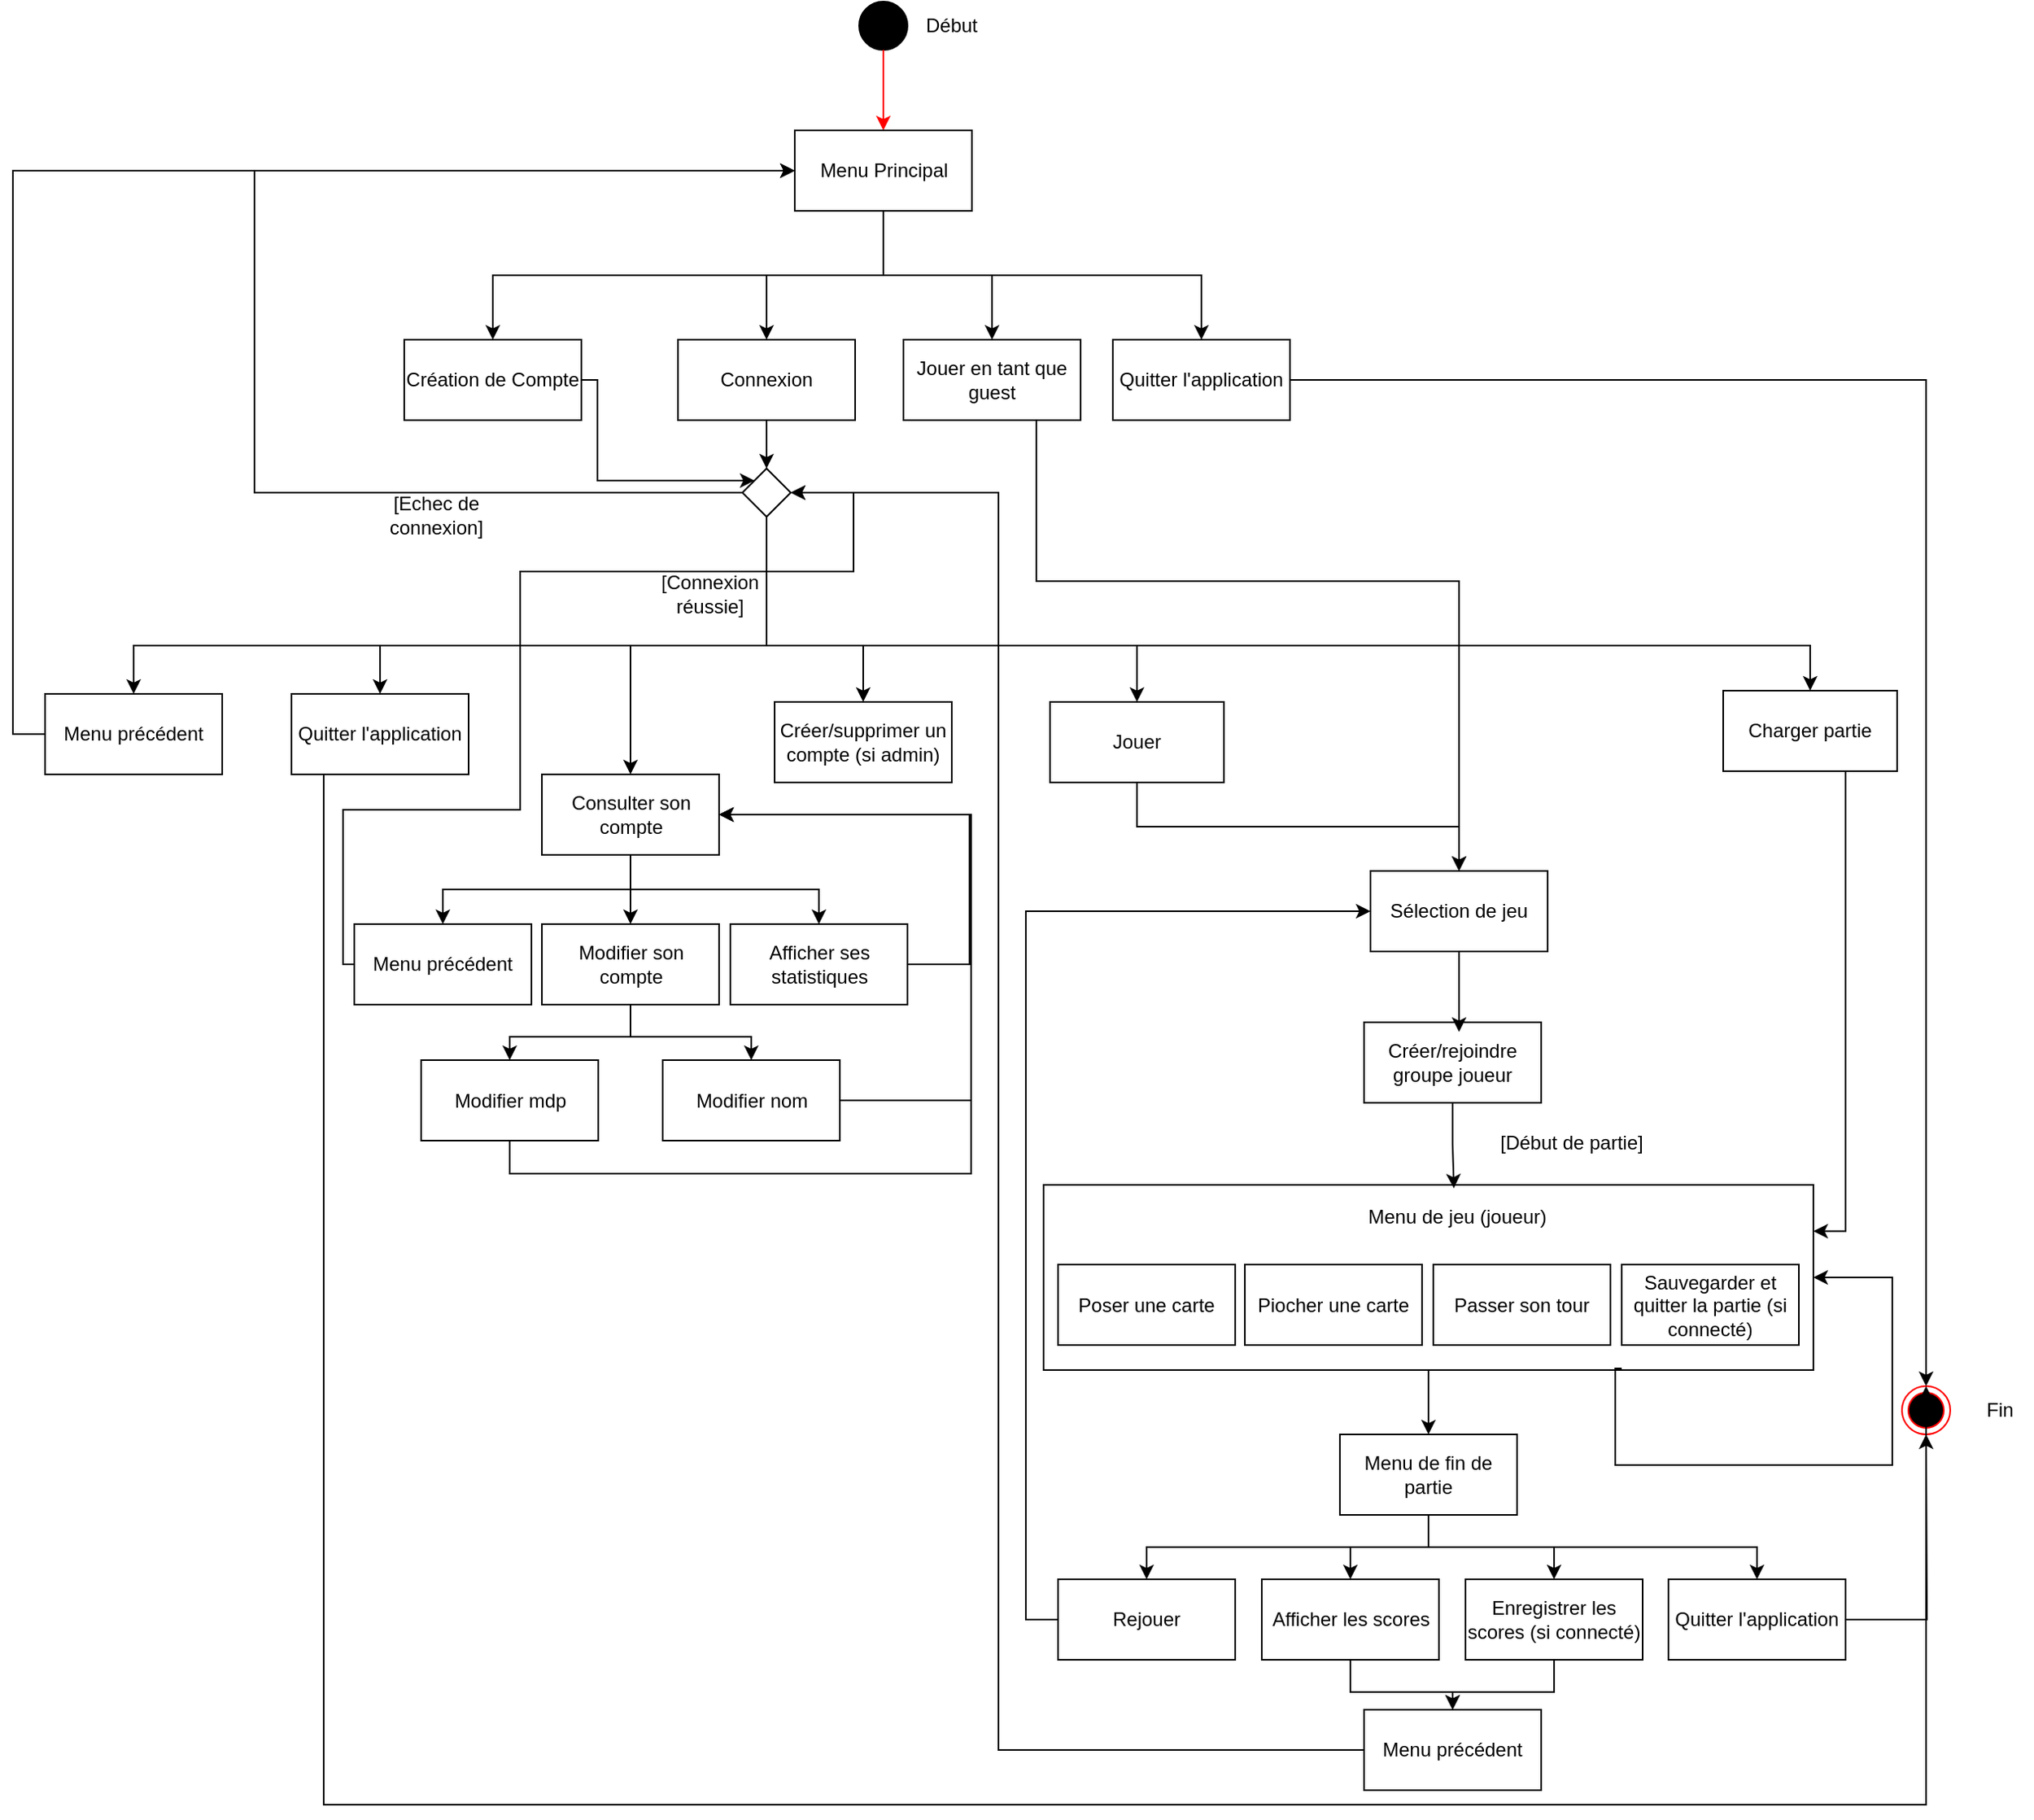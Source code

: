 <mxfile version="13.7.8" type="gitlab">
  <diagram id="SmJTf4wW6SdyIuIH7xTj" name="Page-1">
    <mxGraphModel dx="868" dy="482" grid="0" gridSize="10" guides="1" tooltips="1" connect="1" arrows="0" fold="1" page="1" pageScale="1" pageWidth="1654" pageHeight="1169" background="#ffffff" math="0" shadow="0" extFonts="Permanent Marker^https://fonts.googleapis.com/css?family=Permanent+Marker">
      <root>
        <mxCell id="0" />
        <mxCell id="1" parent="0" />
        <mxCell id="DSqrJrKo2LTEbvPPCf58-80" value="" style="rounded=0;whiteSpace=wrap;html=1;fillColor=none;" parent="1" vertex="1">
          <mxGeometry x="854" y="766" width="478" height="115" as="geometry" />
        </mxCell>
        <mxCell id="DSqrJrKo2LTEbvPPCf58-81" value="" style="ellipse;html=1;shape=endState;fillColor=#000000;strokeColor=#ff0000;" parent="1" vertex="1">
          <mxGeometry x="1387" y="891" width="30" height="30" as="geometry" />
        </mxCell>
        <mxCell id="DSqrJrKo2LTEbvPPCf58-82" value="Début" style="text;html=1;strokeColor=none;fillColor=none;align=center;verticalAlign=middle;whiteSpace=wrap;rounded=0;" parent="1" vertex="1">
          <mxGeometry x="777" y="36" width="40" height="20" as="geometry" />
        </mxCell>
        <mxCell id="DSqrJrKo2LTEbvPPCf58-83" value="" style="ellipse;whiteSpace=wrap;html=1;aspect=fixed;fillColor=#000000;" parent="1" vertex="1">
          <mxGeometry x="739.5" y="31" width="30" height="30" as="geometry" />
        </mxCell>
        <mxCell id="DSqrJrKo2LTEbvPPCf58-84" value="" style="endArrow=classic;html=1;exitX=0.5;exitY=1;exitDx=0;exitDy=0;strokeColor=#FF0000;" parent="1" source="DSqrJrKo2LTEbvPPCf58-83" edge="1">
          <mxGeometry width="50" height="50" relative="1" as="geometry">
            <mxPoint x="784.5" y="311" as="sourcePoint" />
            <mxPoint x="754.5" y="111" as="targetPoint" />
          </mxGeometry>
        </mxCell>
        <mxCell id="DSqrJrKo2LTEbvPPCf58-85" style="edgeStyle=orthogonalEdgeStyle;rounded=0;orthogonalLoop=1;jettySize=auto;html=1;exitX=0.5;exitY=1;exitDx=0;exitDy=0;entryX=0.5;entryY=0;entryDx=0;entryDy=0;strokeColor=#000000;" parent="1" source="DSqrJrKo2LTEbvPPCf58-89" target="DSqrJrKo2LTEbvPPCf58-106" edge="1">
          <mxGeometry relative="1" as="geometry" />
        </mxCell>
        <mxCell id="DSqrJrKo2LTEbvPPCf58-86" style="edgeStyle=orthogonalEdgeStyle;rounded=0;orthogonalLoop=1;jettySize=auto;html=1;exitX=0.5;exitY=1;exitDx=0;exitDy=0;strokeColor=#000000;" parent="1" source="DSqrJrKo2LTEbvPPCf58-89" target="DSqrJrKo2LTEbvPPCf58-94" edge="1">
          <mxGeometry relative="1" as="geometry" />
        </mxCell>
        <mxCell id="DSqrJrKo2LTEbvPPCf58-87" style="edgeStyle=orthogonalEdgeStyle;rounded=0;orthogonalLoop=1;jettySize=auto;html=1;exitX=0.5;exitY=1;exitDx=0;exitDy=0;entryX=0.5;entryY=0;entryDx=0;entryDy=0;strokeColor=#000000;" parent="1" source="DSqrJrKo2LTEbvPPCf58-89" target="DSqrJrKo2LTEbvPPCf58-92" edge="1">
          <mxGeometry relative="1" as="geometry" />
        </mxCell>
        <mxCell id="DSqrJrKo2LTEbvPPCf58-88" style="edgeStyle=orthogonalEdgeStyle;rounded=0;orthogonalLoop=1;jettySize=auto;html=1;exitX=0.5;exitY=1;exitDx=0;exitDy=0;entryX=0.5;entryY=0;entryDx=0;entryDy=0;strokeColor=#000000;" parent="1" source="DSqrJrKo2LTEbvPPCf58-89" target="DSqrJrKo2LTEbvPPCf58-91" edge="1">
          <mxGeometry relative="1" as="geometry" />
        </mxCell>
        <mxCell id="DSqrJrKo2LTEbvPPCf58-89" value="Menu Principal" style="rounded=0;whiteSpace=wrap;html=1;fillColor=none;" parent="1" vertex="1">
          <mxGeometry x="699.5" y="111" width="110" height="50" as="geometry" />
        </mxCell>
        <mxCell id="DSqrJrKo2LTEbvPPCf58-90" style="edgeStyle=orthogonalEdgeStyle;rounded=0;orthogonalLoop=1;jettySize=auto;html=1;exitX=1;exitY=0.5;exitDx=0;exitDy=0;entryX=0;entryY=0;entryDx=0;entryDy=0;strokeColor=#000000;" parent="1" source="DSqrJrKo2LTEbvPPCf58-91" target="DSqrJrKo2LTEbvPPCf58-128" edge="1">
          <mxGeometry relative="1" as="geometry">
            <Array as="points">
              <mxPoint x="577" y="266" />
              <mxPoint x="577" y="329" />
            </Array>
            <mxPoint x="673.161" y="324.661" as="targetPoint" />
          </mxGeometry>
        </mxCell>
        <mxCell id="DSqrJrKo2LTEbvPPCf58-91" value="Création de Compte" style="rounded=0;whiteSpace=wrap;html=1;fillColor=none;" parent="1" vertex="1">
          <mxGeometry x="457" y="241" width="110" height="50" as="geometry" />
        </mxCell>
        <mxCell id="DSqrJrKo2LTEbvPPCf58-92" value="Connexion" style="rounded=0;whiteSpace=wrap;html=1;fillColor=none;" parent="1" vertex="1">
          <mxGeometry x="627" y="241" width="110" height="50" as="geometry" />
        </mxCell>
        <mxCell id="DSqrJrKo2LTEbvPPCf58-93" style="edgeStyle=orthogonalEdgeStyle;rounded=0;orthogonalLoop=1;jettySize=auto;html=1;exitX=0.75;exitY=1;exitDx=0;exitDy=0;entryX=0.5;entryY=0;entryDx=0;entryDy=0;" parent="1" source="DSqrJrKo2LTEbvPPCf58-94" target="DSqrJrKo2LTEbvPPCf58-96" edge="1">
          <mxGeometry relative="1" as="geometry">
            <Array as="points">
              <mxPoint x="850" y="391" />
              <mxPoint x="1112" y="391" />
            </Array>
          </mxGeometry>
        </mxCell>
        <mxCell id="DSqrJrKo2LTEbvPPCf58-94" value="Jouer en tant que guest" style="rounded=0;whiteSpace=wrap;html=1;fillColor=none;" parent="1" vertex="1">
          <mxGeometry x="767" y="241" width="110" height="50" as="geometry" />
        </mxCell>
        <mxCell id="DSqrJrKo2LTEbvPPCf58-95" style="edgeStyle=orthogonalEdgeStyle;rounded=0;orthogonalLoop=1;jettySize=auto;html=1;exitX=0.5;exitY=1;exitDx=0;exitDy=0;entryX=0.5;entryY=0;entryDx=0;entryDy=0;strokeColor=#000000;" parent="1" source="DSqrJrKo2LTEbvPPCf58-96" edge="1">
          <mxGeometry relative="1" as="geometry">
            <mxPoint x="1112" y="671" as="targetPoint" />
          </mxGeometry>
        </mxCell>
        <mxCell id="DSqrJrKo2LTEbvPPCf58-96" value="Sélection de jeu" style="rounded=0;whiteSpace=wrap;html=1;fillColor=none;" parent="1" vertex="1">
          <mxGeometry x="1057" y="571" width="110" height="50" as="geometry" />
        </mxCell>
        <mxCell id="DSqrJrKo2LTEbvPPCf58-97" value="" style="endArrow=classic;html=1;exitX=0.5;exitY=1;exitDx=0;exitDy=0;entryX=0.5;entryY=0;entryDx=0;entryDy=0;" parent="1" source="DSqrJrKo2LTEbvPPCf58-92" edge="1">
          <mxGeometry width="50" height="50" relative="1" as="geometry">
            <mxPoint x="832" y="301" as="sourcePoint" />
            <mxPoint x="682" y="321" as="targetPoint" />
          </mxGeometry>
        </mxCell>
        <mxCell id="DSqrJrKo2LTEbvPPCf58-98" value="[Connexion réussie]" style="text;html=1;strokeColor=none;fillColor=none;align=center;verticalAlign=middle;whiteSpace=wrap;rounded=0;" parent="1" vertex="1">
          <mxGeometry x="627" y="389" width="40" height="20" as="geometry" />
        </mxCell>
        <mxCell id="DSqrJrKo2LTEbvPPCf58-99" value="[Echec de connexion]" style="text;html=1;strokeColor=none;fillColor=none;align=center;verticalAlign=middle;whiteSpace=wrap;rounded=0;" parent="1" vertex="1">
          <mxGeometry x="457" y="340" width="40" height="20" as="geometry" />
        </mxCell>
        <mxCell id="DSqrJrKo2LTEbvPPCf58-100" value="Poser une carte" style="rounded=0;whiteSpace=wrap;html=1;fillColor=none;" parent="1" vertex="1">
          <mxGeometry x="863" y="815.5" width="110" height="50" as="geometry" />
        </mxCell>
        <mxCell id="DSqrJrKo2LTEbvPPCf58-101" value="Piocher une carte" style="rounded=0;whiteSpace=wrap;html=1;fillColor=none;" parent="1" vertex="1">
          <mxGeometry x="979" y="815.5" width="110" height="50" as="geometry" />
        </mxCell>
        <mxCell id="DSqrJrKo2LTEbvPPCf58-102" value="Passer son tour" style="rounded=0;whiteSpace=wrap;html=1;fillColor=none;" parent="1" vertex="1">
          <mxGeometry x="1096" y="815.5" width="110" height="50" as="geometry" />
        </mxCell>
        <mxCell id="DSqrJrKo2LTEbvPPCf58-103" style="edgeStyle=orthogonalEdgeStyle;rounded=0;orthogonalLoop=1;jettySize=auto;html=1;exitX=0.5;exitY=1;exitDx=0;exitDy=0;" parent="1" source="DSqrJrKo2LTEbvPPCf58-80" target="DSqrJrKo2LTEbvPPCf58-111" edge="1">
          <mxGeometry relative="1" as="geometry" />
        </mxCell>
        <mxCell id="DSqrJrKo2LTEbvPPCf58-104" value="Menu de jeu (joueur)" style="text;html=1;strokeColor=none;fillColor=none;align=center;verticalAlign=middle;whiteSpace=wrap;rounded=0;" parent="1" vertex="1">
          <mxGeometry x="1051" y="775.5" width="120" height="20" as="geometry" />
        </mxCell>
        <mxCell id="DSqrJrKo2LTEbvPPCf58-105" style="edgeStyle=orthogonalEdgeStyle;rounded=0;orthogonalLoop=1;jettySize=auto;html=1;exitX=1;exitY=0.5;exitDx=0;exitDy=0;entryX=0.5;entryY=0;entryDx=0;entryDy=0;strokeColor=#000000;" parent="1" source="DSqrJrKo2LTEbvPPCf58-106" target="DSqrJrKo2LTEbvPPCf58-81" edge="1">
          <mxGeometry relative="1" as="geometry">
            <mxPoint x="1052" y="781" as="targetPoint" />
          </mxGeometry>
        </mxCell>
        <mxCell id="DSqrJrKo2LTEbvPPCf58-106" value="Quitter l&#39;application" style="rounded=0;whiteSpace=wrap;html=1;fillColor=none;" parent="1" vertex="1">
          <mxGeometry x="897" y="241" width="110" height="50" as="geometry" />
        </mxCell>
        <mxCell id="DSqrJrKo2LTEbvPPCf58-107" value="[Début de partie]" style="text;html=1;strokeColor=none;fillColor=none;align=center;verticalAlign=middle;whiteSpace=wrap;rounded=0;" parent="1" vertex="1">
          <mxGeometry x="1127" y="730" width="110" height="20" as="geometry" />
        </mxCell>
        <mxCell id="DSqrJrKo2LTEbvPPCf58-108" style="edgeStyle=orthogonalEdgeStyle;rounded=0;orthogonalLoop=1;jettySize=auto;html=1;exitX=0.5;exitY=1;exitDx=0;exitDy=0;entryX=0.5;entryY=0;entryDx=0;entryDy=0;strokeColor=#000000;" parent="1" source="DSqrJrKo2LTEbvPPCf58-111" target="DSqrJrKo2LTEbvPPCf58-113" edge="1">
          <mxGeometry relative="1" as="geometry" />
        </mxCell>
        <mxCell id="DSqrJrKo2LTEbvPPCf58-109" style="edgeStyle=orthogonalEdgeStyle;rounded=0;orthogonalLoop=1;jettySize=auto;html=1;exitX=0.5;exitY=1;exitDx=0;exitDy=0;strokeColor=#000000;" parent="1" source="DSqrJrKo2LTEbvPPCf58-111" target="DSqrJrKo2LTEbvPPCf58-115" edge="1">
          <mxGeometry relative="1" as="geometry" />
        </mxCell>
        <mxCell id="DSqrJrKo2LTEbvPPCf58-110" style="edgeStyle=orthogonalEdgeStyle;rounded=0;orthogonalLoop=1;jettySize=auto;html=1;exitX=0.5;exitY=1;exitDx=0;exitDy=0;entryX=0.5;entryY=0;entryDx=0;entryDy=0;strokeColor=#000000;" parent="1" source="DSqrJrKo2LTEbvPPCf58-111" target="DSqrJrKo2LTEbvPPCf58-117" edge="1">
          <mxGeometry relative="1" as="geometry" />
        </mxCell>
        <mxCell id="gJtNhgTwyLmyrsYZL26h-1" style="edgeStyle=orthogonalEdgeStyle;rounded=0;orthogonalLoop=1;jettySize=auto;html=1;exitX=0.5;exitY=1;exitDx=0;exitDy=0;" edge="1" parent="1" source="DSqrJrKo2LTEbvPPCf58-111" target="DSqrJrKo2LTEbvPPCf58-119">
          <mxGeometry relative="1" as="geometry" />
        </mxCell>
        <mxCell id="DSqrJrKo2LTEbvPPCf58-111" value="Menu de fin de partie" style="rounded=0;whiteSpace=wrap;html=1;fillColor=none;" parent="1" vertex="1">
          <mxGeometry x="1038" y="921" width="110" height="50" as="geometry" />
        </mxCell>
        <mxCell id="DSqrJrKo2LTEbvPPCf58-112" style="edgeStyle=orthogonalEdgeStyle;rounded=0;orthogonalLoop=1;jettySize=auto;html=1;exitX=0.5;exitY=1;exitDx=0;exitDy=0;entryX=0.5;entryY=0;entryDx=0;entryDy=0;" parent="1" source="DSqrJrKo2LTEbvPPCf58-113" target="DSqrJrKo2LTEbvPPCf58-152" edge="1">
          <mxGeometry relative="1" as="geometry" />
        </mxCell>
        <mxCell id="DSqrJrKo2LTEbvPPCf58-113" value="Afficher les scores" style="rounded=0;whiteSpace=wrap;html=1;fillColor=none;" parent="1" vertex="1">
          <mxGeometry x="989.5" y="1011" width="110" height="50" as="geometry" />
        </mxCell>
        <mxCell id="DSqrJrKo2LTEbvPPCf58-114" style="edgeStyle=orthogonalEdgeStyle;rounded=0;orthogonalLoop=1;jettySize=auto;html=1;exitX=0.5;exitY=1;exitDx=0;exitDy=0;entryX=0.5;entryY=0;entryDx=0;entryDy=0;" parent="1" source="DSqrJrKo2LTEbvPPCf58-115" target="DSqrJrKo2LTEbvPPCf58-152" edge="1">
          <mxGeometry relative="1" as="geometry" />
        </mxCell>
        <mxCell id="DSqrJrKo2LTEbvPPCf58-115" value="Enregistrer les scores (si connecté)" style="rounded=0;whiteSpace=wrap;html=1;fillColor=none;" parent="1" vertex="1">
          <mxGeometry x="1116" y="1011" width="110" height="50" as="geometry" />
        </mxCell>
        <mxCell id="DSqrJrKo2LTEbvPPCf58-116" style="edgeStyle=orthogonalEdgeStyle;rounded=0;orthogonalLoop=1;jettySize=auto;html=1;exitX=0;exitY=0.5;exitDx=0;exitDy=0;entryX=0;entryY=0.5;entryDx=0;entryDy=0;strokeColor=#000000;" parent="1" source="DSqrJrKo2LTEbvPPCf58-117" target="DSqrJrKo2LTEbvPPCf58-96" edge="1">
          <mxGeometry relative="1" as="geometry">
            <Array as="points">
              <mxPoint x="843" y="1036" />
              <mxPoint x="843" y="596" />
            </Array>
          </mxGeometry>
        </mxCell>
        <mxCell id="DSqrJrKo2LTEbvPPCf58-117" value="Rejouer" style="rounded=0;whiteSpace=wrap;html=1;fillColor=none;" parent="1" vertex="1">
          <mxGeometry x="863" y="1011" width="110" height="50" as="geometry" />
        </mxCell>
        <mxCell id="DSqrJrKo2LTEbvPPCf58-118" style="edgeStyle=orthogonalEdgeStyle;rounded=0;orthogonalLoop=1;jettySize=auto;html=1;exitX=1;exitY=0.5;exitDx=0;exitDy=0;entryX=0.5;entryY=1;entryDx=0;entryDy=0;strokeColor=#000000;" parent="1" source="DSqrJrKo2LTEbvPPCf58-119" edge="1">
          <mxGeometry relative="1" as="geometry">
            <mxPoint x="1402" y="921" as="targetPoint" />
          </mxGeometry>
        </mxCell>
        <mxCell id="DSqrJrKo2LTEbvPPCf58-119" value="Quitter l&#39;application" style="rounded=0;whiteSpace=wrap;html=1;fillColor=none;" parent="1" vertex="1">
          <mxGeometry x="1242" y="1011" width="110" height="50" as="geometry" />
        </mxCell>
        <mxCell id="DSqrJrKo2LTEbvPPCf58-120" value="Fin" style="text;html=1;strokeColor=none;fillColor=none;align=center;verticalAlign=middle;whiteSpace=wrap;rounded=0;" parent="1" vertex="1">
          <mxGeometry x="1428" y="896" width="40" height="20" as="geometry" />
        </mxCell>
        <mxCell id="DSqrJrKo2LTEbvPPCf58-121" style="edgeStyle=orthogonalEdgeStyle;rounded=0;orthogonalLoop=1;jettySize=auto;html=1;exitX=0.5;exitY=1;exitDx=0;exitDy=0;" parent="1" source="DSqrJrKo2LTEbvPPCf58-128" target="DSqrJrKo2LTEbvPPCf58-141" edge="1">
          <mxGeometry relative="1" as="geometry">
            <Array as="points">
              <mxPoint x="682" y="431" />
              <mxPoint x="442" y="431" />
            </Array>
          </mxGeometry>
        </mxCell>
        <mxCell id="DSqrJrKo2LTEbvPPCf58-122" style="edgeStyle=orthogonalEdgeStyle;rounded=0;orthogonalLoop=1;jettySize=auto;html=1;exitX=0.5;exitY=1;exitDx=0;exitDy=0;" parent="1" source="DSqrJrKo2LTEbvPPCf58-128" target="DSqrJrKo2LTEbvPPCf58-147" edge="1">
          <mxGeometry relative="1" as="geometry">
            <Array as="points">
              <mxPoint x="682" y="431" />
              <mxPoint x="289" y="431" />
            </Array>
          </mxGeometry>
        </mxCell>
        <mxCell id="DSqrJrKo2LTEbvPPCf58-123" style="edgeStyle=orthogonalEdgeStyle;rounded=0;orthogonalLoop=1;jettySize=auto;html=1;exitX=0.5;exitY=1;exitDx=0;exitDy=0;entryX=0.5;entryY=0;entryDx=0;entryDy=0;" parent="1" source="DSqrJrKo2LTEbvPPCf58-128" target="DSqrJrKo2LTEbvPPCf58-134" edge="1">
          <mxGeometry relative="1" as="geometry" />
        </mxCell>
        <mxCell id="DSqrJrKo2LTEbvPPCf58-124" style="edgeStyle=orthogonalEdgeStyle;rounded=0;orthogonalLoop=1;jettySize=auto;html=1;exitX=0.5;exitY=1;exitDx=0;exitDy=0;" parent="1" source="DSqrJrKo2LTEbvPPCf58-128" target="DSqrJrKo2LTEbvPPCf58-130" edge="1">
          <mxGeometry relative="1" as="geometry">
            <Array as="points">
              <mxPoint x="682" y="431" />
              <mxPoint x="912" y="431" />
            </Array>
          </mxGeometry>
        </mxCell>
        <mxCell id="DSqrJrKo2LTEbvPPCf58-125" style="edgeStyle=orthogonalEdgeStyle;rounded=0;orthogonalLoop=1;jettySize=auto;html=1;exitX=0;exitY=0.5;exitDx=0;exitDy=0;entryX=0;entryY=0.5;entryDx=0;entryDy=0;" parent="1" source="DSqrJrKo2LTEbvPPCf58-128" target="DSqrJrKo2LTEbvPPCf58-89" edge="1">
          <mxGeometry relative="1" as="geometry">
            <Array as="points">
              <mxPoint x="364" y="336" />
              <mxPoint x="364" y="136" />
            </Array>
          </mxGeometry>
        </mxCell>
        <mxCell id="DSqrJrKo2LTEbvPPCf58-126" style="edgeStyle=orthogonalEdgeStyle;rounded=0;orthogonalLoop=1;jettySize=auto;html=1;exitX=0.5;exitY=1;exitDx=0;exitDy=0;" parent="1" source="DSqrJrKo2LTEbvPPCf58-128" target="DSqrJrKo2LTEbvPPCf58-156" edge="1">
          <mxGeometry relative="1" as="geometry">
            <Array as="points">
              <mxPoint x="682" y="431" />
              <mxPoint x="1330" y="431" />
            </Array>
          </mxGeometry>
        </mxCell>
        <mxCell id="DSqrJrKo2LTEbvPPCf58-127" style="edgeStyle=orthogonalEdgeStyle;rounded=0;orthogonalLoop=1;jettySize=auto;html=1;exitX=0.5;exitY=1;exitDx=0;exitDy=0;" parent="1" source="DSqrJrKo2LTEbvPPCf58-128" target="DSqrJrKo2LTEbvPPCf58-158" edge="1">
          <mxGeometry relative="1" as="geometry">
            <Array as="points">
              <mxPoint x="682" y="431" />
              <mxPoint x="742" y="431" />
            </Array>
          </mxGeometry>
        </mxCell>
        <mxCell id="DSqrJrKo2LTEbvPPCf58-128" value="" style="rhombus;whiteSpace=wrap;html=1;" parent="1" vertex="1">
          <mxGeometry x="667" y="321" width="30" height="30" as="geometry" />
        </mxCell>
        <mxCell id="DSqrJrKo2LTEbvPPCf58-129" style="edgeStyle=orthogonalEdgeStyle;rounded=0;orthogonalLoop=1;jettySize=auto;html=1;exitX=0.5;exitY=1;exitDx=0;exitDy=0;entryX=0.5;entryY=0;entryDx=0;entryDy=0;" parent="1" source="DSqrJrKo2LTEbvPPCf58-130" target="DSqrJrKo2LTEbvPPCf58-96" edge="1">
          <mxGeometry relative="1" as="geometry" />
        </mxCell>
        <mxCell id="DSqrJrKo2LTEbvPPCf58-130" value="Jouer" style="rounded=0;whiteSpace=wrap;html=1;fillColor=none;" parent="1" vertex="1">
          <mxGeometry x="858" y="466" width="108" height="50" as="geometry" />
        </mxCell>
        <mxCell id="DSqrJrKo2LTEbvPPCf58-131" style="edgeStyle=orthogonalEdgeStyle;rounded=0;orthogonalLoop=1;jettySize=auto;html=1;exitX=0.5;exitY=1;exitDx=0;exitDy=0;entryX=0.5;entryY=0;entryDx=0;entryDy=0;" parent="1" source="DSqrJrKo2LTEbvPPCf58-134" target="DSqrJrKo2LTEbvPPCf58-137" edge="1">
          <mxGeometry relative="1" as="geometry" />
        </mxCell>
        <mxCell id="DSqrJrKo2LTEbvPPCf58-132" style="edgeStyle=orthogonalEdgeStyle;rounded=0;orthogonalLoop=1;jettySize=auto;html=1;exitX=0.5;exitY=1;exitDx=0;exitDy=0;entryX=0.5;entryY=0;entryDx=0;entryDy=0;" parent="1" source="DSqrJrKo2LTEbvPPCf58-134" target="DSqrJrKo2LTEbvPPCf58-139" edge="1">
          <mxGeometry relative="1" as="geometry" />
        </mxCell>
        <mxCell id="DSqrJrKo2LTEbvPPCf58-133" style="edgeStyle=orthogonalEdgeStyle;rounded=0;orthogonalLoop=1;jettySize=auto;html=1;exitX=0.5;exitY=1;exitDx=0;exitDy=0;" parent="1" source="DSqrJrKo2LTEbvPPCf58-134" target="DSqrJrKo2LTEbvPPCf58-149" edge="1">
          <mxGeometry relative="1" as="geometry" />
        </mxCell>
        <mxCell id="DSqrJrKo2LTEbvPPCf58-134" value="Consulter son compte" style="rounded=0;whiteSpace=wrap;html=1;fillColor=none;" parent="1" vertex="1">
          <mxGeometry x="542.5" y="511" width="110" height="50" as="geometry" />
        </mxCell>
        <mxCell id="DSqrJrKo2LTEbvPPCf58-135" style="edgeStyle=orthogonalEdgeStyle;rounded=0;orthogonalLoop=1;jettySize=auto;html=1;exitX=0.5;exitY=1;exitDx=0;exitDy=0;" parent="1" source="DSqrJrKo2LTEbvPPCf58-137" target="DSqrJrKo2LTEbvPPCf58-145" edge="1">
          <mxGeometry relative="1" as="geometry" />
        </mxCell>
        <mxCell id="DSqrJrKo2LTEbvPPCf58-136" style="edgeStyle=orthogonalEdgeStyle;rounded=0;orthogonalLoop=1;jettySize=auto;html=1;exitX=0.5;exitY=1;exitDx=0;exitDy=0;entryX=0.5;entryY=0;entryDx=0;entryDy=0;" parent="1" source="DSqrJrKo2LTEbvPPCf58-137" target="DSqrJrKo2LTEbvPPCf58-143" edge="1">
          <mxGeometry relative="1" as="geometry" />
        </mxCell>
        <mxCell id="DSqrJrKo2LTEbvPPCf58-137" value="Modifier son compte" style="rounded=0;whiteSpace=wrap;html=1;fillColor=none;" parent="1" vertex="1">
          <mxGeometry x="542.5" y="604" width="110" height="50" as="geometry" />
        </mxCell>
        <mxCell id="DSqrJrKo2LTEbvPPCf58-138" style="edgeStyle=orthogonalEdgeStyle;rounded=0;orthogonalLoop=1;jettySize=auto;html=1;exitX=1;exitY=0.5;exitDx=0;exitDy=0;entryX=1;entryY=0.5;entryDx=0;entryDy=0;" parent="1" source="DSqrJrKo2LTEbvPPCf58-139" target="DSqrJrKo2LTEbvPPCf58-134" edge="1">
          <mxGeometry relative="1" as="geometry">
            <Array as="points">
              <mxPoint x="808" y="629" />
              <mxPoint x="808" y="536" />
            </Array>
          </mxGeometry>
        </mxCell>
        <mxCell id="DSqrJrKo2LTEbvPPCf58-139" value="Afficher ses statistiques" style="rounded=0;whiteSpace=wrap;html=1;fillColor=none;" parent="1" vertex="1">
          <mxGeometry x="659.5" y="604" width="110" height="50" as="geometry" />
        </mxCell>
        <mxCell id="DSqrJrKo2LTEbvPPCf58-140" style="edgeStyle=orthogonalEdgeStyle;rounded=0;orthogonalLoop=1;jettySize=auto;html=1;entryX=0.5;entryY=0;entryDx=0;entryDy=0;" parent="1" source="DSqrJrKo2LTEbvPPCf58-141" target="DSqrJrKo2LTEbvPPCf58-81" edge="1">
          <mxGeometry relative="1" as="geometry">
            <Array as="points">
              <mxPoint x="407" y="1151" />
              <mxPoint x="1402" y="1151" />
            </Array>
          </mxGeometry>
        </mxCell>
        <mxCell id="DSqrJrKo2LTEbvPPCf58-141" value="Quitter l&#39;application" style="rounded=0;whiteSpace=wrap;html=1;fillColor=none;" parent="1" vertex="1">
          <mxGeometry x="387" y="461" width="110" height="50" as="geometry" />
        </mxCell>
        <mxCell id="DSqrJrKo2LTEbvPPCf58-142" style="edgeStyle=orthogonalEdgeStyle;rounded=0;orthogonalLoop=1;jettySize=auto;html=1;exitX=0.5;exitY=1;exitDx=0;exitDy=0;entryX=1;entryY=0.5;entryDx=0;entryDy=0;" parent="1" source="DSqrJrKo2LTEbvPPCf58-143" target="DSqrJrKo2LTEbvPPCf58-134" edge="1">
          <mxGeometry relative="1" as="geometry">
            <Array as="points">
              <mxPoint x="523" y="759" />
              <mxPoint x="809" y="759" />
              <mxPoint x="809" y="536" />
            </Array>
          </mxGeometry>
        </mxCell>
        <mxCell id="DSqrJrKo2LTEbvPPCf58-143" value="Modifier mdp" style="rounded=0;whiteSpace=wrap;html=1;fillColor=none;" parent="1" vertex="1">
          <mxGeometry x="467.5" y="688.5" width="110" height="50" as="geometry" />
        </mxCell>
        <mxCell id="DSqrJrKo2LTEbvPPCf58-144" style="edgeStyle=orthogonalEdgeStyle;rounded=0;orthogonalLoop=1;jettySize=auto;html=1;exitX=1;exitY=0.5;exitDx=0;exitDy=0;entryX=1;entryY=0.5;entryDx=0;entryDy=0;" parent="1" source="DSqrJrKo2LTEbvPPCf58-145" target="DSqrJrKo2LTEbvPPCf58-134" edge="1">
          <mxGeometry relative="1" as="geometry">
            <Array as="points">
              <mxPoint x="809" y="714" />
              <mxPoint x="809" y="536" />
            </Array>
          </mxGeometry>
        </mxCell>
        <mxCell id="DSqrJrKo2LTEbvPPCf58-145" value="Modifier nom" style="rounded=0;whiteSpace=wrap;html=1;fillColor=none;" parent="1" vertex="1">
          <mxGeometry x="617.5" y="688.5" width="110" height="50" as="geometry" />
        </mxCell>
        <mxCell id="DSqrJrKo2LTEbvPPCf58-146" style="edgeStyle=orthogonalEdgeStyle;rounded=0;orthogonalLoop=1;jettySize=auto;html=1;exitX=0;exitY=0.5;exitDx=0;exitDy=0;entryX=0;entryY=0.5;entryDx=0;entryDy=0;" parent="1" source="DSqrJrKo2LTEbvPPCf58-147" target="DSqrJrKo2LTEbvPPCf58-89" edge="1">
          <mxGeometry relative="1" as="geometry" />
        </mxCell>
        <mxCell id="DSqrJrKo2LTEbvPPCf58-147" value="Menu précédent" style="rounded=0;whiteSpace=wrap;html=1;fillColor=none;" parent="1" vertex="1">
          <mxGeometry x="234" y="461" width="110" height="50" as="geometry" />
        </mxCell>
        <mxCell id="DSqrJrKo2LTEbvPPCf58-148" style="edgeStyle=orthogonalEdgeStyle;rounded=0;orthogonalLoop=1;jettySize=auto;html=1;exitX=0;exitY=0.5;exitDx=0;exitDy=0;entryX=1;entryY=0.5;entryDx=0;entryDy=0;" parent="1" source="DSqrJrKo2LTEbvPPCf58-149" target="DSqrJrKo2LTEbvPPCf58-128" edge="1">
          <mxGeometry relative="1" as="geometry">
            <Array as="points">
              <mxPoint x="419" y="629" />
              <mxPoint x="419" y="533" />
              <mxPoint x="529" y="533" />
              <mxPoint x="529" y="385" />
              <mxPoint x="736" y="385" />
              <mxPoint x="736" y="336" />
            </Array>
          </mxGeometry>
        </mxCell>
        <mxCell id="DSqrJrKo2LTEbvPPCf58-149" value="Menu précédent" style="rounded=0;whiteSpace=wrap;html=1;fillColor=none;" parent="1" vertex="1">
          <mxGeometry x="426" y="604" width="110" height="50" as="geometry" />
        </mxCell>
        <mxCell id="DSqrJrKo2LTEbvPPCf58-150" style="edgeStyle=orthogonalEdgeStyle;rounded=0;orthogonalLoop=1;jettySize=auto;html=1;exitX=0.75;exitY=1;exitDx=0;exitDy=0;entryX=1;entryY=0.5;entryDx=0;entryDy=0;" parent="1" source="DSqrJrKo2LTEbvPPCf58-80" target="DSqrJrKo2LTEbvPPCf58-80" edge="1">
          <mxGeometry relative="1" as="geometry">
            <Array as="points">
              <mxPoint x="1209" y="880" />
              <mxPoint x="1209" y="940" />
              <mxPoint x="1381" y="940" />
              <mxPoint x="1381" y="823" />
            </Array>
          </mxGeometry>
        </mxCell>
        <mxCell id="DSqrJrKo2LTEbvPPCf58-151" style="edgeStyle=orthogonalEdgeStyle;rounded=0;orthogonalLoop=1;jettySize=auto;html=1;exitX=0;exitY=0.5;exitDx=0;exitDy=0;entryX=1;entryY=0.5;entryDx=0;entryDy=0;" parent="1" source="DSqrJrKo2LTEbvPPCf58-152" target="DSqrJrKo2LTEbvPPCf58-128" edge="1">
          <mxGeometry relative="1" as="geometry">
            <Array as="points">
              <mxPoint x="826" y="1117" />
              <mxPoint x="826" y="336" />
            </Array>
          </mxGeometry>
        </mxCell>
        <mxCell id="DSqrJrKo2LTEbvPPCf58-152" value="Menu précédent" style="rounded=0;whiteSpace=wrap;html=1;fillColor=none;" parent="1" vertex="1">
          <mxGeometry x="1053" y="1092" width="110" height="50" as="geometry" />
        </mxCell>
        <mxCell id="DSqrJrKo2LTEbvPPCf58-153" style="edgeStyle=orthogonalEdgeStyle;rounded=0;orthogonalLoop=1;jettySize=auto;html=1;exitX=0.5;exitY=1;exitDx=0;exitDy=0;entryX=0.533;entryY=0.019;entryDx=0;entryDy=0;entryPerimeter=0;" parent="1" source="DSqrJrKo2LTEbvPPCf58-154" target="DSqrJrKo2LTEbvPPCf58-80" edge="1">
          <mxGeometry relative="1" as="geometry" />
        </mxCell>
        <mxCell id="DSqrJrKo2LTEbvPPCf58-154" value="Créer/rejoindre groupe joueur" style="rounded=0;whiteSpace=wrap;html=1;fillColor=none;" parent="1" vertex="1">
          <mxGeometry x="1053" y="665" width="110" height="50" as="geometry" />
        </mxCell>
        <mxCell id="DSqrJrKo2LTEbvPPCf58-155" style="edgeStyle=orthogonalEdgeStyle;rounded=0;orthogonalLoop=1;jettySize=auto;html=1;exitX=0.5;exitY=1;exitDx=0;exitDy=0;entryX=1;entryY=0.25;entryDx=0;entryDy=0;" parent="1" source="DSqrJrKo2LTEbvPPCf58-156" target="DSqrJrKo2LTEbvPPCf58-80" edge="1">
          <mxGeometry relative="1" as="geometry">
            <Array as="points">
              <mxPoint x="1352" y="509" />
              <mxPoint x="1352" y="795" />
            </Array>
          </mxGeometry>
        </mxCell>
        <mxCell id="DSqrJrKo2LTEbvPPCf58-156" value="Charger partie" style="rounded=0;whiteSpace=wrap;html=1;fillColor=none;" parent="1" vertex="1">
          <mxGeometry x="1276" y="459" width="108" height="50" as="geometry" />
        </mxCell>
        <mxCell id="DSqrJrKo2LTEbvPPCf58-157" value="Sauvegarder et quitter la partie (si connecté)" style="rounded=0;whiteSpace=wrap;html=1;fillColor=none;" parent="1" vertex="1">
          <mxGeometry x="1213" y="815.5" width="110" height="50" as="geometry" />
        </mxCell>
        <mxCell id="DSqrJrKo2LTEbvPPCf58-158" value="Créer/supprimer un compte (si admin)" style="rounded=0;whiteSpace=wrap;html=1;fillColor=none;" parent="1" vertex="1">
          <mxGeometry x="687" y="466" width="110" height="50" as="geometry" />
        </mxCell>
      </root>
    </mxGraphModel>
  </diagram>
</mxfile>
